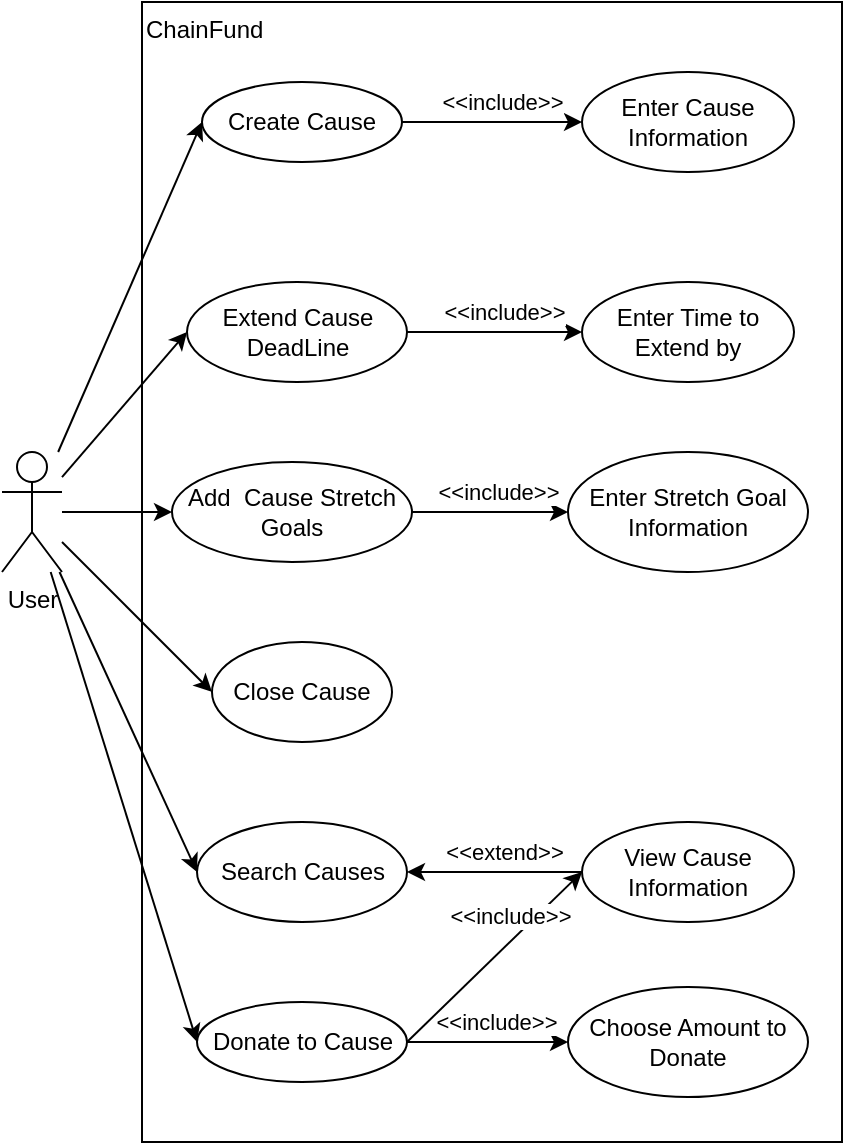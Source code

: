 <mxfile version="14.2.9" type="device"><diagram id="6I22vrwY35qhNWePwZgp" name="Page-1"><mxGraphModel dx="1038" dy="491" grid="1" gridSize="10" guides="1" tooltips="1" connect="1" arrows="1" fold="1" page="1" pageScale="1" pageWidth="827" pageHeight="1169" math="0" shadow="0"><root><mxCell id="0"/><mxCell id="1" parent="0"/><mxCell id="QIFHFhpvogY-4GbdpLtU-4" value="&lt;div&gt;&lt;span&gt;ChainFund&lt;/span&gt;&lt;/div&gt;" style="rounded=0;whiteSpace=wrap;html=1;align=left;labelPosition=center;verticalLabelPosition=middle;verticalAlign=top;" vertex="1" parent="1"><mxGeometry x="160" y="100" width="350" height="570" as="geometry"/></mxCell><mxCell id="QIFHFhpvogY-4GbdpLtU-1" value="User" style="shape=umlActor;verticalLabelPosition=bottom;verticalAlign=top;html=1;outlineConnect=0;" vertex="1" parent="1"><mxGeometry x="90" y="325" width="30" height="60" as="geometry"/></mxCell><mxCell id="QIFHFhpvogY-4GbdpLtU-5" value="Create Cause" style="ellipse;whiteSpace=wrap;html=1;align=center;" vertex="1" parent="1"><mxGeometry x="190" y="140" width="100" height="40" as="geometry"/></mxCell><mxCell id="QIFHFhpvogY-4GbdpLtU-6" value="Extend Cause DeadLine" style="ellipse;whiteSpace=wrap;html=1;align=center;" vertex="1" parent="1"><mxGeometry x="182.5" y="240" width="110" height="50" as="geometry"/></mxCell><mxCell id="QIFHFhpvogY-4GbdpLtU-7" value="Add&amp;nbsp; Cause Stretch Goals" style="ellipse;whiteSpace=wrap;html=1;align=center;" vertex="1" parent="1"><mxGeometry x="175" y="330" width="120" height="50" as="geometry"/></mxCell><mxCell id="QIFHFhpvogY-4GbdpLtU-8" value="Close Cause" style="ellipse;whiteSpace=wrap;html=1;align=center;" vertex="1" parent="1"><mxGeometry x="195" y="420" width="90" height="50" as="geometry"/></mxCell><mxCell id="QIFHFhpvogY-4GbdpLtU-9" value="" style="endArrow=classic;html=1;entryX=0;entryY=0.5;entryDx=0;entryDy=0;" edge="1" parent="1" source="QIFHFhpvogY-4GbdpLtU-1" target="QIFHFhpvogY-4GbdpLtU-5"><mxGeometry width="50" height="50" relative="1" as="geometry"><mxPoint x="300" y="320" as="sourcePoint"/><mxPoint x="350" y="270" as="targetPoint"/></mxGeometry></mxCell><mxCell id="QIFHFhpvogY-4GbdpLtU-10" value="" style="endArrow=classic;html=1;entryX=0;entryY=0.5;entryDx=0;entryDy=0;" edge="1" parent="1" source="QIFHFhpvogY-4GbdpLtU-1" target="QIFHFhpvogY-4GbdpLtU-6"><mxGeometry width="50" height="50" relative="1" as="geometry"><mxPoint x="80" y="267.778" as="sourcePoint"/><mxPoint x="200" y="170" as="targetPoint"/></mxGeometry></mxCell><mxCell id="QIFHFhpvogY-4GbdpLtU-11" value="" style="endArrow=classic;html=1;entryX=0;entryY=0.5;entryDx=0;entryDy=0;" edge="1" parent="1" source="QIFHFhpvogY-4GbdpLtU-1" target="QIFHFhpvogY-4GbdpLtU-8"><mxGeometry width="50" height="50" relative="1" as="geometry"><mxPoint x="90" y="277.778" as="sourcePoint"/><mxPoint x="210" y="180" as="targetPoint"/></mxGeometry></mxCell><mxCell id="QIFHFhpvogY-4GbdpLtU-12" value="" style="endArrow=classic;html=1;entryX=0;entryY=0.5;entryDx=0;entryDy=0;" edge="1" parent="1" source="QIFHFhpvogY-4GbdpLtU-1" target="QIFHFhpvogY-4GbdpLtU-7"><mxGeometry width="50" height="50" relative="1" as="geometry"><mxPoint x="100" y="287.778" as="sourcePoint"/><mxPoint x="220" y="190" as="targetPoint"/></mxGeometry></mxCell><mxCell id="QIFHFhpvogY-4GbdpLtU-13" value="Search Causes" style="ellipse;whiteSpace=wrap;html=1;align=center;" vertex="1" parent="1"><mxGeometry x="187.5" y="510" width="105" height="50" as="geometry"/></mxCell><mxCell id="QIFHFhpvogY-4GbdpLtU-14" value="Donate to Cause" style="ellipse;whiteSpace=wrap;html=1;align=center;" vertex="1" parent="1"><mxGeometry x="187.5" y="600" width="105" height="40" as="geometry"/></mxCell><mxCell id="QIFHFhpvogY-4GbdpLtU-15" value="" style="endArrow=classic;html=1;entryX=0;entryY=0.5;entryDx=0;entryDy=0;" edge="1" parent="1" source="QIFHFhpvogY-4GbdpLtU-1" target="QIFHFhpvogY-4GbdpLtU-13"><mxGeometry width="50" height="50" relative="1" as="geometry"><mxPoint x="80" y="298.75" as="sourcePoint"/><mxPoint x="205" y="455" as="targetPoint"/></mxGeometry></mxCell><mxCell id="QIFHFhpvogY-4GbdpLtU-16" value="" style="endArrow=classic;html=1;entryX=0;entryY=0.5;entryDx=0;entryDy=0;" edge="1" parent="1" source="QIFHFhpvogY-4GbdpLtU-1" target="QIFHFhpvogY-4GbdpLtU-14"><mxGeometry width="50" height="50" relative="1" as="geometry"><mxPoint x="90" y="308.75" as="sourcePoint"/><mxPoint x="215" y="465" as="targetPoint"/></mxGeometry></mxCell><mxCell id="QIFHFhpvogY-4GbdpLtU-17" value="Enter Cause Information" style="ellipse;whiteSpace=wrap;html=1;align=center;" vertex="1" parent="1"><mxGeometry x="380" y="135" width="106" height="50" as="geometry"/></mxCell><mxCell id="QIFHFhpvogY-4GbdpLtU-18" value="" style="endArrow=none;html=1;entryX=1;entryY=0.5;entryDx=0;entryDy=0;exitX=0;exitY=0.5;exitDx=0;exitDy=0;startArrow=classic;startFill=1;endFill=0;" edge="1" parent="1" source="QIFHFhpvogY-4GbdpLtU-17" target="QIFHFhpvogY-4GbdpLtU-5"><mxGeometry width="50" height="50" relative="1" as="geometry"><mxPoint x="80" y="267.778" as="sourcePoint"/><mxPoint x="200" y="170" as="targetPoint"/></mxGeometry></mxCell><mxCell id="QIFHFhpvogY-4GbdpLtU-19" value="&amp;lt;&amp;lt;include&amp;gt;&amp;gt;" style="edgeLabel;html=1;align=center;verticalAlign=middle;resizable=0;points=[];" vertex="1" connectable="0" parent="QIFHFhpvogY-4GbdpLtU-18"><mxGeometry x="-0.227" y="4" relative="1" as="geometry"><mxPoint x="-5" y="-14" as="offset"/></mxGeometry></mxCell><mxCell id="QIFHFhpvogY-4GbdpLtU-20" value="View Cause Information" style="ellipse;whiteSpace=wrap;html=1;align=center;" vertex="1" parent="1"><mxGeometry x="380" y="510" width="106" height="50" as="geometry"/></mxCell><mxCell id="QIFHFhpvogY-4GbdpLtU-21" value="" style="endArrow=classic;html=1;entryX=1;entryY=0.5;entryDx=0;entryDy=0;exitX=0;exitY=0.5;exitDx=0;exitDy=0;" edge="1" parent="1" source="QIFHFhpvogY-4GbdpLtU-20" target="QIFHFhpvogY-4GbdpLtU-13"><mxGeometry width="50" height="50" relative="1" as="geometry"><mxPoint x="376" y="500" as="sourcePoint"/><mxPoint x="286" y="500" as="targetPoint"/></mxGeometry></mxCell><mxCell id="QIFHFhpvogY-4GbdpLtU-22" value="&amp;lt;&amp;lt;extend&amp;gt;&amp;gt;" style="edgeLabel;html=1;align=center;verticalAlign=middle;resizable=0;points=[];" vertex="1" connectable="0" parent="QIFHFhpvogY-4GbdpLtU-21"><mxGeometry x="-0.227" y="4" relative="1" as="geometry"><mxPoint x="-5" y="-14" as="offset"/></mxGeometry></mxCell><mxCell id="QIFHFhpvogY-4GbdpLtU-23" value="Choose Amount to Donate" style="ellipse;whiteSpace=wrap;html=1;align=center;" vertex="1" parent="1"><mxGeometry x="373" y="592.5" width="120" height="55" as="geometry"/></mxCell><mxCell id="QIFHFhpvogY-4GbdpLtU-24" value="" style="endArrow=none;html=1;entryX=1;entryY=0.5;entryDx=0;entryDy=0;exitX=0;exitY=0.5;exitDx=0;exitDy=0;startArrow=classic;startFill=1;endFill=0;" edge="1" parent="1" source="QIFHFhpvogY-4GbdpLtU-23" target="QIFHFhpvogY-4GbdpLtU-14"><mxGeometry width="50" height="50" relative="1" as="geometry"><mxPoint x="390" y="170" as="sourcePoint"/><mxPoint x="300" y="170" as="targetPoint"/></mxGeometry></mxCell><mxCell id="QIFHFhpvogY-4GbdpLtU-25" value="&amp;lt;&amp;lt;include&amp;gt;&amp;gt;" style="edgeLabel;html=1;align=center;verticalAlign=middle;resizable=0;points=[];" vertex="1" connectable="0" parent="QIFHFhpvogY-4GbdpLtU-24"><mxGeometry x="-0.227" y="4" relative="1" as="geometry"><mxPoint x="-5" y="-14" as="offset"/></mxGeometry></mxCell><mxCell id="QIFHFhpvogY-4GbdpLtU-26" value="" style="endArrow=none;html=1;entryX=1;entryY=0.5;entryDx=0;entryDy=0;exitX=0;exitY=0.5;exitDx=0;exitDy=0;startArrow=classic;startFill=1;endFill=0;" edge="1" parent="1" source="QIFHFhpvogY-4GbdpLtU-20" target="QIFHFhpvogY-4GbdpLtU-14"><mxGeometry width="50" height="50" relative="1" as="geometry"><mxPoint x="390" y="630" as="sourcePoint"/><mxPoint x="302.5" y="630" as="targetPoint"/></mxGeometry></mxCell><mxCell id="QIFHFhpvogY-4GbdpLtU-27" value="&amp;lt;&amp;lt;include&amp;gt;&amp;gt;" style="edgeLabel;html=1;align=center;verticalAlign=middle;resizable=0;points=[];" vertex="1" connectable="0" parent="QIFHFhpvogY-4GbdpLtU-26"><mxGeometry x="-0.227" y="4" relative="1" as="geometry"><mxPoint x="-5" y="-14" as="offset"/></mxGeometry></mxCell><mxCell id="QIFHFhpvogY-4GbdpLtU-30" value="Enter Stretch Goal Information" style="ellipse;whiteSpace=wrap;html=1;align=center;" vertex="1" parent="1"><mxGeometry x="373" y="325" width="120" height="60" as="geometry"/></mxCell><mxCell id="QIFHFhpvogY-4GbdpLtU-31" value="" style="endArrow=none;html=1;exitX=0;exitY=0.5;exitDx=0;exitDy=0;startArrow=classic;startFill=1;endFill=0;entryX=1;entryY=0.5;entryDx=0;entryDy=0;" edge="1" parent="1" source="QIFHFhpvogY-4GbdpLtU-30" target="QIFHFhpvogY-4GbdpLtU-7"><mxGeometry width="50" height="50" relative="1" as="geometry"><mxPoint x="390" y="170" as="sourcePoint"/><mxPoint x="300" y="170" as="targetPoint"/></mxGeometry></mxCell><mxCell id="QIFHFhpvogY-4GbdpLtU-32" value="&amp;lt;&amp;lt;include&amp;gt;&amp;gt;" style="edgeLabel;html=1;align=center;verticalAlign=middle;resizable=0;points=[];" vertex="1" connectable="0" parent="QIFHFhpvogY-4GbdpLtU-31"><mxGeometry x="-0.227" y="4" relative="1" as="geometry"><mxPoint x="-5" y="-14" as="offset"/></mxGeometry></mxCell><mxCell id="QIFHFhpvogY-4GbdpLtU-33" value="Enter Time to Extend by" style="ellipse;whiteSpace=wrap;html=1;align=center;" vertex="1" parent="1"><mxGeometry x="380" y="240" width="106" height="50" as="geometry"/></mxCell><mxCell id="QIFHFhpvogY-4GbdpLtU-34" value="" style="endArrow=none;html=1;exitX=0;exitY=0.5;exitDx=0;exitDy=0;startArrow=classic;startFill=1;endFill=0;entryX=1;entryY=0.5;entryDx=0;entryDy=0;" edge="1" parent="1" source="QIFHFhpvogY-4GbdpLtU-33" target="QIFHFhpvogY-4GbdpLtU-6"><mxGeometry width="50" height="50" relative="1" as="geometry"><mxPoint x="390" y="365" as="sourcePoint"/><mxPoint x="305" y="365" as="targetPoint"/></mxGeometry></mxCell><mxCell id="QIFHFhpvogY-4GbdpLtU-35" value="&amp;lt;&amp;lt;include&amp;gt;&amp;gt;" style="edgeLabel;html=1;align=center;verticalAlign=middle;resizable=0;points=[];" vertex="1" connectable="0" parent="QIFHFhpvogY-4GbdpLtU-34"><mxGeometry x="-0.227" y="4" relative="1" as="geometry"><mxPoint x="-5" y="-14" as="offset"/></mxGeometry></mxCell></root></mxGraphModel></diagram></mxfile>